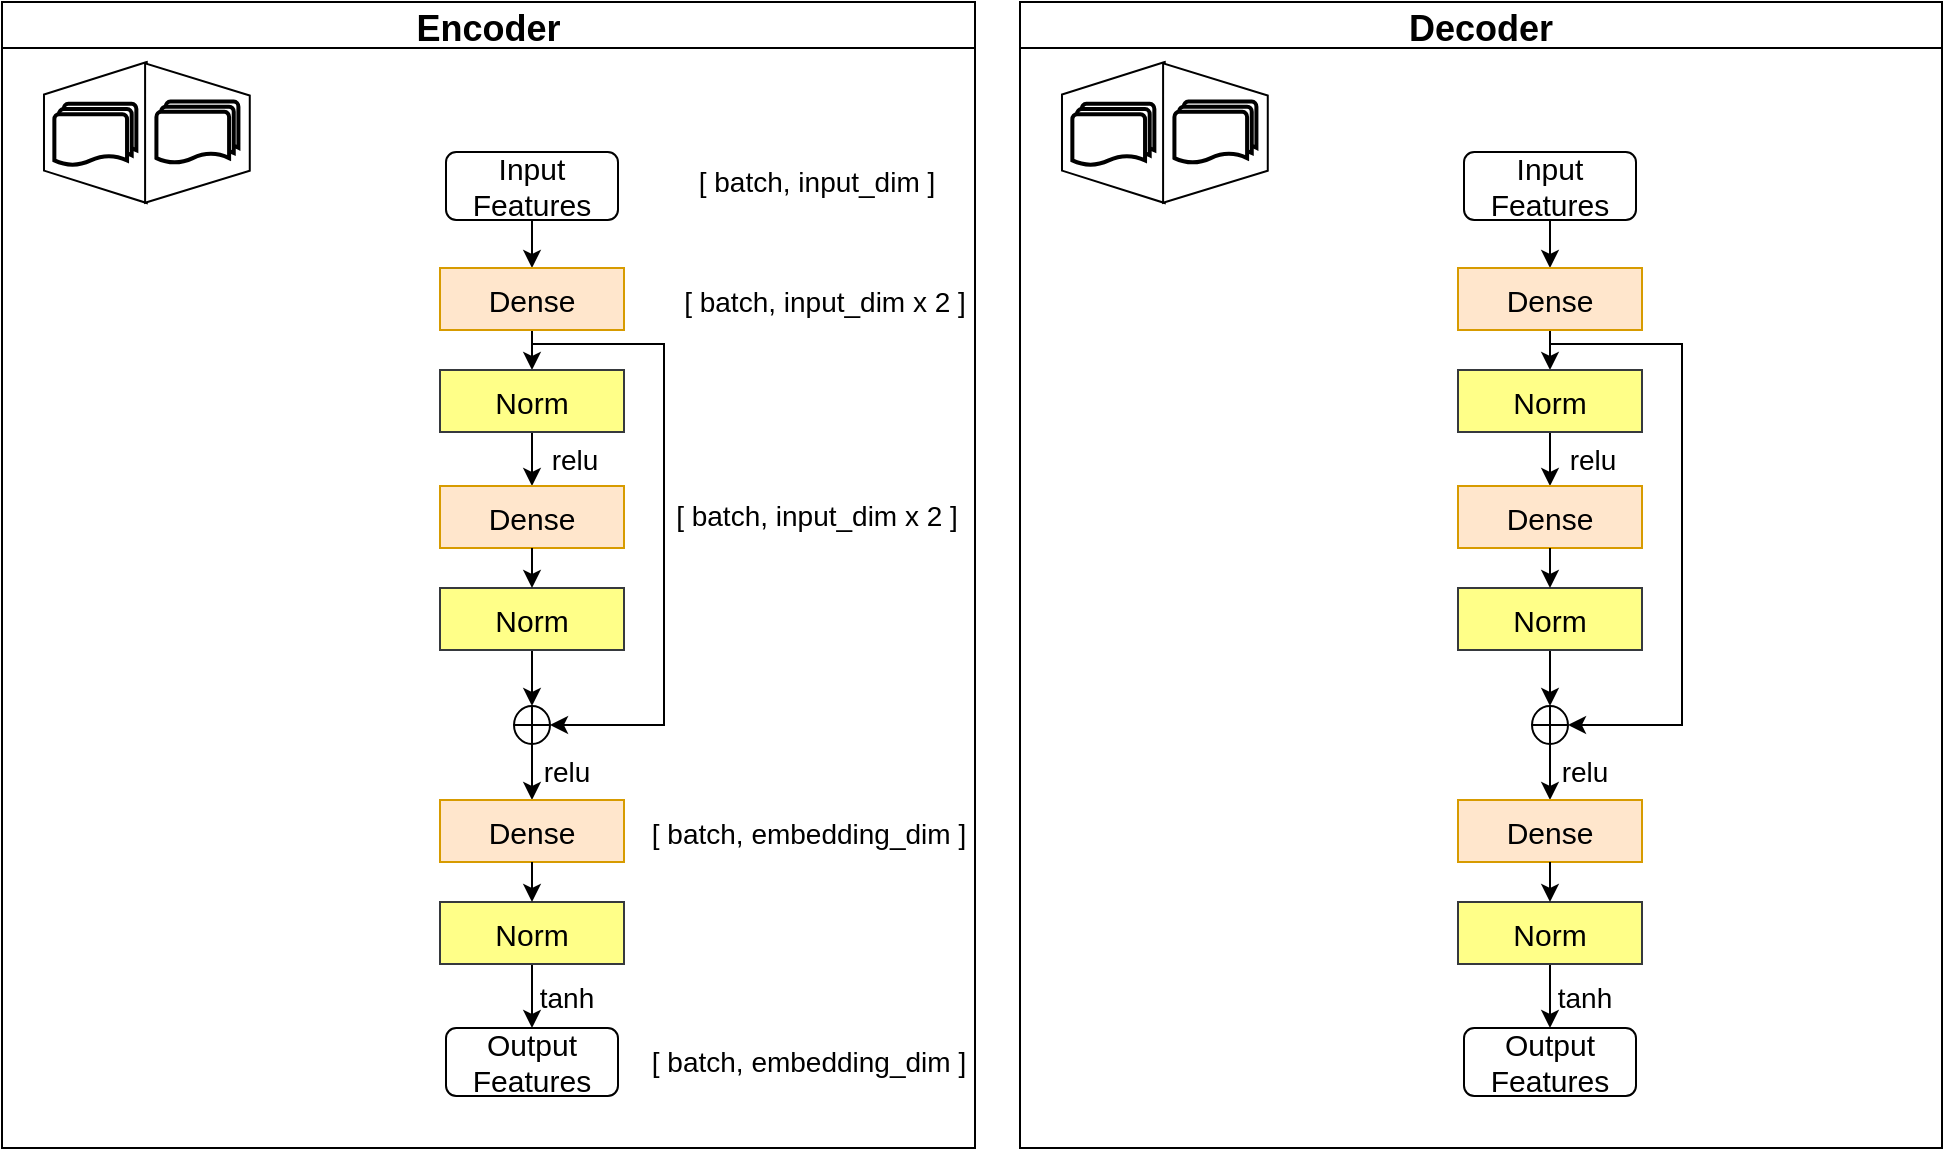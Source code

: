 <mxfile version="20.0.4" type="github">
  <diagram id="Tw_fr7Q_Ql_QtxzpFWh8" name="Page-1">
    <mxGraphModel dx="1877" dy="431" grid="0" gridSize="10" guides="1" tooltips="1" connect="1" arrows="1" fold="1" page="0" pageScale="1" pageWidth="827" pageHeight="1169" math="0" shadow="0">
      <root>
        <mxCell id="0" />
        <mxCell id="1" parent="0" />
        <mxCell id="7VgIrMxXWwSLGJKAU25n-1" value="Encoder" style="swimlane;fontSize=18;" parent="1" vertex="1">
          <mxGeometry x="-45" y="556" width="486.5" height="573" as="geometry" />
        </mxCell>
        <mxCell id="7VgIrMxXWwSLGJKAU25n-96" value="" style="group" parent="7VgIrMxXWwSLGJKAU25n-1" vertex="1" connectable="0">
          <mxGeometry x="20.995" y="29.995" width="102.89" height="70.53" as="geometry" />
        </mxCell>
        <mxCell id="7VgIrMxXWwSLGJKAU25n-92" value="" style="verticalLabelPosition=middle;verticalAlign=middle;html=1;shape=trapezoid;perimeter=trapezoidPerimeter;whiteSpace=wrap;size=0.23;arcSize=10;flipV=1;labelPosition=center;align=center;rotation=90;fontSize=15;" parent="7VgIrMxXWwSLGJKAU25n-96" vertex="1">
          <mxGeometry x="-9.575" y="9.575" width="70.53" height="51.38" as="geometry" />
        </mxCell>
        <mxCell id="7VgIrMxXWwSLGJKAU25n-93" value="" style="strokeWidth=2;html=1;shape=mxgraph.flowchart.multi-document;whiteSpace=wrap;fontSize=15;" parent="7VgIrMxXWwSLGJKAU25n-96" vertex="1">
          <mxGeometry x="5.185" y="20.935" width="41" height="31" as="geometry" />
        </mxCell>
        <mxCell id="7VgIrMxXWwSLGJKAU25n-94" value="" style="verticalLabelPosition=middle;verticalAlign=middle;html=1;shape=trapezoid;perimeter=trapezoidPerimeter;whiteSpace=wrap;size=0.23;arcSize=10;flipV=1;labelPosition=center;align=center;rotation=-90;fontSize=15;" parent="7VgIrMxXWwSLGJKAU25n-96" vertex="1">
          <mxGeometry x="41.855" y="9.38" width="69.73" height="52.34" as="geometry" />
        </mxCell>
        <mxCell id="7VgIrMxXWwSLGJKAU25n-95" value="" style="strokeWidth=2;html=1;shape=mxgraph.flowchart.multi-document;whiteSpace=wrap;fontSize=15;" parent="7VgIrMxXWwSLGJKAU25n-96" vertex="1">
          <mxGeometry x="56.215" y="19.765" width="41" height="31" as="geometry" />
        </mxCell>
        <mxCell id="7VgIrMxXWwSLGJKAU25n-99" style="edgeStyle=orthogonalEdgeStyle;rounded=0;orthogonalLoop=1;jettySize=auto;html=1;exitX=0.5;exitY=1;exitDx=0;exitDy=0;entryX=0.5;entryY=0;entryDx=0;entryDy=0;fontSize=15;" parent="7VgIrMxXWwSLGJKAU25n-1" source="7VgIrMxXWwSLGJKAU25n-97" target="7VgIrMxXWwSLGJKAU25n-98" edge="1">
          <mxGeometry relative="1" as="geometry" />
        </mxCell>
        <mxCell id="7VgIrMxXWwSLGJKAU25n-97" value="&lt;font style=&quot;font-size: 15px;&quot;&gt;Input&lt;br&gt;Features&lt;/font&gt;" style="rounded=1;whiteSpace=wrap;html=1;" parent="7VgIrMxXWwSLGJKAU25n-1" vertex="1">
          <mxGeometry x="222" y="75" width="86" height="34" as="geometry" />
        </mxCell>
        <mxCell id="7VgIrMxXWwSLGJKAU25n-101" style="edgeStyle=orthogonalEdgeStyle;rounded=0;orthogonalLoop=1;jettySize=auto;html=1;exitX=0.5;exitY=1;exitDx=0;exitDy=0;entryX=0.5;entryY=0;entryDx=0;entryDy=0;fontSize=15;" parent="7VgIrMxXWwSLGJKAU25n-1" source="7VgIrMxXWwSLGJKAU25n-98" target="7VgIrMxXWwSLGJKAU25n-100" edge="1">
          <mxGeometry relative="1" as="geometry" />
        </mxCell>
        <mxCell id="BZtDcLYwUkccwT5Jb_dC-15" style="edgeStyle=orthogonalEdgeStyle;rounded=0;orthogonalLoop=1;jettySize=auto;html=1;exitX=0.5;exitY=1;exitDx=0;exitDy=0;entryX=1;entryY=0.5;entryDx=0;entryDy=0;" parent="7VgIrMxXWwSLGJKAU25n-1" source="7VgIrMxXWwSLGJKAU25n-98" target="BZtDcLYwUkccwT5Jb_dC-7" edge="1">
          <mxGeometry relative="1" as="geometry">
            <Array as="points">
              <mxPoint x="265" y="171" />
              <mxPoint x="331" y="171" />
              <mxPoint x="331" y="362" />
            </Array>
          </mxGeometry>
        </mxCell>
        <mxCell id="7VgIrMxXWwSLGJKAU25n-98" value="Dense" style="rounded=0;whiteSpace=wrap;html=1;fontSize=15;fillColor=#ffe6cc;strokeColor=#d79b00;" parent="7VgIrMxXWwSLGJKAU25n-1" vertex="1">
          <mxGeometry x="219" y="133" width="92" height="31" as="geometry" />
        </mxCell>
        <mxCell id="BZtDcLYwUkccwT5Jb_dC-5" style="edgeStyle=orthogonalEdgeStyle;rounded=0;orthogonalLoop=1;jettySize=auto;html=1;exitX=0.5;exitY=1;exitDx=0;exitDy=0;entryX=0.5;entryY=0;entryDx=0;entryDy=0;" parent="7VgIrMxXWwSLGJKAU25n-1" source="7VgIrMxXWwSLGJKAU25n-100" target="BZtDcLYwUkccwT5Jb_dC-3" edge="1">
          <mxGeometry relative="1" as="geometry" />
        </mxCell>
        <mxCell id="7VgIrMxXWwSLGJKAU25n-100" value="Norm" style="rounded=0;whiteSpace=wrap;html=1;fontSize=15;fillColor=#ffff88;strokeColor=#36393d;" parent="7VgIrMxXWwSLGJKAU25n-1" vertex="1">
          <mxGeometry x="219" y="184" width="92" height="31" as="geometry" />
        </mxCell>
        <mxCell id="BZtDcLYwUkccwT5Jb_dC-3" value="Dense" style="rounded=0;whiteSpace=wrap;html=1;fontSize=15;fillColor=#ffe6cc;strokeColor=#d79b00;" parent="7VgIrMxXWwSLGJKAU25n-1" vertex="1">
          <mxGeometry x="219" y="242" width="92" height="31" as="geometry" />
        </mxCell>
        <mxCell id="BZtDcLYwUkccwT5Jb_dC-8" style="edgeStyle=orthogonalEdgeStyle;rounded=0;orthogonalLoop=1;jettySize=auto;html=1;exitX=0.5;exitY=1;exitDx=0;exitDy=0;entryX=0.5;entryY=0;entryDx=0;entryDy=0;" parent="7VgIrMxXWwSLGJKAU25n-1" source="BZtDcLYwUkccwT5Jb_dC-4" target="BZtDcLYwUkccwT5Jb_dC-7" edge="1">
          <mxGeometry relative="1" as="geometry" />
        </mxCell>
        <mxCell id="BZtDcLYwUkccwT5Jb_dC-4" value="Norm" style="rounded=0;whiteSpace=wrap;html=1;fontSize=15;fillColor=#ffff88;strokeColor=#36393d;" parent="7VgIrMxXWwSLGJKAU25n-1" vertex="1">
          <mxGeometry x="219" y="293" width="92" height="31" as="geometry" />
        </mxCell>
        <mxCell id="BZtDcLYwUkccwT5Jb_dC-2" style="edgeStyle=orthogonalEdgeStyle;rounded=0;orthogonalLoop=1;jettySize=auto;html=1;exitX=0.5;exitY=1;exitDx=0;exitDy=0;entryX=0.5;entryY=0;entryDx=0;entryDy=0;fontSize=15;" parent="7VgIrMxXWwSLGJKAU25n-1" source="BZtDcLYwUkccwT5Jb_dC-3" target="BZtDcLYwUkccwT5Jb_dC-4" edge="1">
          <mxGeometry relative="1" as="geometry" />
        </mxCell>
        <mxCell id="BZtDcLYwUkccwT5Jb_dC-6" value="&lt;font style=&quot;font-size: 14px;&quot;&gt;relu&lt;/font&gt;" style="text;html=1;align=center;verticalAlign=middle;resizable=0;points=[];autosize=1;strokeColor=none;fillColor=none;" parent="7VgIrMxXWwSLGJKAU25n-1" vertex="1">
          <mxGeometry x="265" y="214" width="41" height="29" as="geometry" />
        </mxCell>
        <mxCell id="BZtDcLYwUkccwT5Jb_dC-13" style="edgeStyle=orthogonalEdgeStyle;rounded=0;orthogonalLoop=1;jettySize=auto;html=1;exitX=0.5;exitY=1;exitDx=0;exitDy=0;" parent="7VgIrMxXWwSLGJKAU25n-1" source="BZtDcLYwUkccwT5Jb_dC-7" target="BZtDcLYwUkccwT5Jb_dC-11" edge="1">
          <mxGeometry relative="1" as="geometry" />
        </mxCell>
        <mxCell id="BZtDcLYwUkccwT5Jb_dC-7" value="" style="shape=orEllipse;perimeter=ellipsePerimeter;whiteSpace=wrap;html=1;backgroundOutline=1;" parent="7VgIrMxXWwSLGJKAU25n-1" vertex="1">
          <mxGeometry x="256" y="352" width="18" height="19" as="geometry" />
        </mxCell>
        <mxCell id="BZtDcLYwUkccwT5Jb_dC-11" value="Dense" style="rounded=0;whiteSpace=wrap;html=1;fontSize=15;fillColor=#ffe6cc;strokeColor=#d79b00;" parent="7VgIrMxXWwSLGJKAU25n-1" vertex="1">
          <mxGeometry x="219" y="399" width="92" height="31" as="geometry" />
        </mxCell>
        <mxCell id="ONMY-ekj6MB2KkMMOICS-2" style="edgeStyle=orthogonalEdgeStyle;rounded=0;orthogonalLoop=1;jettySize=auto;html=1;exitX=0.5;exitY=1;exitDx=0;exitDy=0;entryX=0.5;entryY=0;entryDx=0;entryDy=0;" edge="1" parent="7VgIrMxXWwSLGJKAU25n-1" source="BZtDcLYwUkccwT5Jb_dC-12" target="ONMY-ekj6MB2KkMMOICS-1">
          <mxGeometry relative="1" as="geometry" />
        </mxCell>
        <mxCell id="BZtDcLYwUkccwT5Jb_dC-12" value="Norm" style="rounded=0;whiteSpace=wrap;html=1;fontSize=15;fillColor=#ffff88;strokeColor=#36393d;" parent="7VgIrMxXWwSLGJKAU25n-1" vertex="1">
          <mxGeometry x="219" y="450" width="92" height="31" as="geometry" />
        </mxCell>
        <mxCell id="BZtDcLYwUkccwT5Jb_dC-10" style="edgeStyle=orthogonalEdgeStyle;rounded=0;orthogonalLoop=1;jettySize=auto;html=1;exitX=0.5;exitY=1;exitDx=0;exitDy=0;entryX=0.5;entryY=0;entryDx=0;entryDy=0;fontSize=15;" parent="7VgIrMxXWwSLGJKAU25n-1" source="BZtDcLYwUkccwT5Jb_dC-11" target="BZtDcLYwUkccwT5Jb_dC-12" edge="1">
          <mxGeometry relative="1" as="geometry" />
        </mxCell>
        <mxCell id="BZtDcLYwUkccwT5Jb_dC-14" value="&lt;font style=&quot;font-size: 14px;&quot;&gt;relu&lt;/font&gt;" style="text;html=1;align=center;verticalAlign=middle;resizable=0;points=[];autosize=1;strokeColor=none;fillColor=none;" parent="7VgIrMxXWwSLGJKAU25n-1" vertex="1">
          <mxGeometry x="261" y="370" width="41" height="29" as="geometry" />
        </mxCell>
        <mxCell id="ONMY-ekj6MB2KkMMOICS-1" value="&lt;font style=&quot;font-size: 15px;&quot;&gt;Output&lt;br&gt;Features&lt;/font&gt;" style="rounded=1;whiteSpace=wrap;html=1;" vertex="1" parent="7VgIrMxXWwSLGJKAU25n-1">
          <mxGeometry x="222" y="513" width="86" height="34" as="geometry" />
        </mxCell>
        <mxCell id="ONMY-ekj6MB2KkMMOICS-3" value="&lt;font style=&quot;font-size: 14px;&quot;&gt;tanh&lt;/font&gt;" style="text;html=1;align=center;verticalAlign=middle;resizable=0;points=[];autosize=1;strokeColor=none;fillColor=none;" vertex="1" parent="7VgIrMxXWwSLGJKAU25n-1">
          <mxGeometry x="259" y="483" width="45" height="29" as="geometry" />
        </mxCell>
        <mxCell id="ONMY-ekj6MB2KkMMOICS-38" value="[ batch, input_dim ]" style="text;html=1;align=center;verticalAlign=middle;resizable=0;points=[];autosize=1;strokeColor=none;fillColor=none;fontSize=14;" vertex="1" parent="7VgIrMxXWwSLGJKAU25n-1">
          <mxGeometry x="339" y="75" width="136" height="29" as="geometry" />
        </mxCell>
        <mxCell id="ONMY-ekj6MB2KkMMOICS-39" value="[ batch, input_dim&amp;nbsp;x 2 ]" style="text;html=1;align=center;verticalAlign=middle;resizable=0;points=[];autosize=1;strokeColor=none;fillColor=none;fontSize=14;" vertex="1" parent="7VgIrMxXWwSLGJKAU25n-1">
          <mxGeometry x="331" y="135" width="159" height="29" as="geometry" />
        </mxCell>
        <mxCell id="ONMY-ekj6MB2KkMMOICS-40" value="[ batch, input_dim&amp;nbsp;x 2 ]" style="text;html=1;align=center;verticalAlign=middle;resizable=0;points=[];autosize=1;strokeColor=none;fillColor=none;fontSize=14;" vertex="1" parent="7VgIrMxXWwSLGJKAU25n-1">
          <mxGeometry x="327.5" y="242" width="159" height="29" as="geometry" />
        </mxCell>
        <mxCell id="ONMY-ekj6MB2KkMMOICS-41" value="[ batch, embedding_dim ]" style="text;html=1;align=center;verticalAlign=middle;resizable=0;points=[];autosize=1;strokeColor=none;fillColor=none;fontSize=14;" vertex="1" parent="7VgIrMxXWwSLGJKAU25n-1">
          <mxGeometry x="315" y="401" width="175" height="29" as="geometry" />
        </mxCell>
        <mxCell id="ONMY-ekj6MB2KkMMOICS-44" value="[ batch, embedding_dim ]" style="text;html=1;align=center;verticalAlign=middle;resizable=0;points=[];autosize=1;strokeColor=none;fillColor=none;fontSize=14;" vertex="1" parent="7VgIrMxXWwSLGJKAU25n-1">
          <mxGeometry x="315" y="515.5" width="175" height="29" as="geometry" />
        </mxCell>
        <mxCell id="ONMY-ekj6MB2KkMMOICS-10" value="Decoder" style="swimlane;fontSize=18;" vertex="1" parent="1">
          <mxGeometry x="464" y="556" width="461" height="573" as="geometry" />
        </mxCell>
        <mxCell id="ONMY-ekj6MB2KkMMOICS-11" value="" style="group" vertex="1" connectable="0" parent="ONMY-ekj6MB2KkMMOICS-10">
          <mxGeometry x="20.995" y="29.995" width="102.89" height="70.53" as="geometry" />
        </mxCell>
        <mxCell id="ONMY-ekj6MB2KkMMOICS-12" value="" style="verticalLabelPosition=middle;verticalAlign=middle;html=1;shape=trapezoid;perimeter=trapezoidPerimeter;whiteSpace=wrap;size=0.23;arcSize=10;flipV=1;labelPosition=center;align=center;rotation=90;fontSize=15;" vertex="1" parent="ONMY-ekj6MB2KkMMOICS-11">
          <mxGeometry x="-9.575" y="9.575" width="70.53" height="51.38" as="geometry" />
        </mxCell>
        <mxCell id="ONMY-ekj6MB2KkMMOICS-13" value="" style="strokeWidth=2;html=1;shape=mxgraph.flowchart.multi-document;whiteSpace=wrap;fontSize=15;" vertex="1" parent="ONMY-ekj6MB2KkMMOICS-11">
          <mxGeometry x="5.185" y="20.935" width="41" height="31" as="geometry" />
        </mxCell>
        <mxCell id="ONMY-ekj6MB2KkMMOICS-14" value="" style="verticalLabelPosition=middle;verticalAlign=middle;html=1;shape=trapezoid;perimeter=trapezoidPerimeter;whiteSpace=wrap;size=0.23;arcSize=10;flipV=1;labelPosition=center;align=center;rotation=-90;fontSize=15;" vertex="1" parent="ONMY-ekj6MB2KkMMOICS-11">
          <mxGeometry x="41.855" y="9.38" width="69.73" height="52.34" as="geometry" />
        </mxCell>
        <mxCell id="ONMY-ekj6MB2KkMMOICS-15" value="" style="strokeWidth=2;html=1;shape=mxgraph.flowchart.multi-document;whiteSpace=wrap;fontSize=15;" vertex="1" parent="ONMY-ekj6MB2KkMMOICS-11">
          <mxGeometry x="56.215" y="19.765" width="41" height="31" as="geometry" />
        </mxCell>
        <mxCell id="ONMY-ekj6MB2KkMMOICS-16" style="edgeStyle=orthogonalEdgeStyle;rounded=0;orthogonalLoop=1;jettySize=auto;html=1;exitX=0.5;exitY=1;exitDx=0;exitDy=0;entryX=0.5;entryY=0;entryDx=0;entryDy=0;fontSize=15;" edge="1" parent="ONMY-ekj6MB2KkMMOICS-10" source="ONMY-ekj6MB2KkMMOICS-17" target="ONMY-ekj6MB2KkMMOICS-20">
          <mxGeometry relative="1" as="geometry" />
        </mxCell>
        <mxCell id="ONMY-ekj6MB2KkMMOICS-17" value="&lt;font style=&quot;font-size: 15px;&quot;&gt;Input&lt;br&gt;Features&lt;/font&gt;" style="rounded=1;whiteSpace=wrap;html=1;" vertex="1" parent="ONMY-ekj6MB2KkMMOICS-10">
          <mxGeometry x="222" y="75" width="86" height="34" as="geometry" />
        </mxCell>
        <mxCell id="ONMY-ekj6MB2KkMMOICS-18" style="edgeStyle=orthogonalEdgeStyle;rounded=0;orthogonalLoop=1;jettySize=auto;html=1;exitX=0.5;exitY=1;exitDx=0;exitDy=0;entryX=0.5;entryY=0;entryDx=0;entryDy=0;fontSize=15;" edge="1" parent="ONMY-ekj6MB2KkMMOICS-10" source="ONMY-ekj6MB2KkMMOICS-20" target="ONMY-ekj6MB2KkMMOICS-22">
          <mxGeometry relative="1" as="geometry" />
        </mxCell>
        <mxCell id="ONMY-ekj6MB2KkMMOICS-19" style="edgeStyle=orthogonalEdgeStyle;rounded=0;orthogonalLoop=1;jettySize=auto;html=1;exitX=0.5;exitY=1;exitDx=0;exitDy=0;entryX=1;entryY=0.5;entryDx=0;entryDy=0;" edge="1" parent="ONMY-ekj6MB2KkMMOICS-10" source="ONMY-ekj6MB2KkMMOICS-20" target="ONMY-ekj6MB2KkMMOICS-29">
          <mxGeometry relative="1" as="geometry">
            <Array as="points">
              <mxPoint x="265" y="171" />
              <mxPoint x="331" y="171" />
              <mxPoint x="331" y="362" />
            </Array>
          </mxGeometry>
        </mxCell>
        <mxCell id="ONMY-ekj6MB2KkMMOICS-20" value="Dense" style="rounded=0;whiteSpace=wrap;html=1;fontSize=15;fillColor=#ffe6cc;strokeColor=#d79b00;" vertex="1" parent="ONMY-ekj6MB2KkMMOICS-10">
          <mxGeometry x="219" y="133" width="92" height="31" as="geometry" />
        </mxCell>
        <mxCell id="ONMY-ekj6MB2KkMMOICS-21" style="edgeStyle=orthogonalEdgeStyle;rounded=0;orthogonalLoop=1;jettySize=auto;html=1;exitX=0.5;exitY=1;exitDx=0;exitDy=0;entryX=0.5;entryY=0;entryDx=0;entryDy=0;" edge="1" parent="ONMY-ekj6MB2KkMMOICS-10" source="ONMY-ekj6MB2KkMMOICS-22" target="ONMY-ekj6MB2KkMMOICS-23">
          <mxGeometry relative="1" as="geometry" />
        </mxCell>
        <mxCell id="ONMY-ekj6MB2KkMMOICS-22" value="Norm" style="rounded=0;whiteSpace=wrap;html=1;fontSize=15;fillColor=#ffff88;strokeColor=#36393d;" vertex="1" parent="ONMY-ekj6MB2KkMMOICS-10">
          <mxGeometry x="219" y="184" width="92" height="31" as="geometry" />
        </mxCell>
        <mxCell id="ONMY-ekj6MB2KkMMOICS-23" value="Dense" style="rounded=0;whiteSpace=wrap;html=1;fontSize=15;fillColor=#ffe6cc;strokeColor=#d79b00;" vertex="1" parent="ONMY-ekj6MB2KkMMOICS-10">
          <mxGeometry x="219" y="242" width="92" height="31" as="geometry" />
        </mxCell>
        <mxCell id="ONMY-ekj6MB2KkMMOICS-24" style="edgeStyle=orthogonalEdgeStyle;rounded=0;orthogonalLoop=1;jettySize=auto;html=1;exitX=0.5;exitY=1;exitDx=0;exitDy=0;entryX=0.5;entryY=0;entryDx=0;entryDy=0;" edge="1" parent="ONMY-ekj6MB2KkMMOICS-10" source="ONMY-ekj6MB2KkMMOICS-25" target="ONMY-ekj6MB2KkMMOICS-29">
          <mxGeometry relative="1" as="geometry" />
        </mxCell>
        <mxCell id="ONMY-ekj6MB2KkMMOICS-25" value="Norm" style="rounded=0;whiteSpace=wrap;html=1;fontSize=15;fillColor=#ffff88;strokeColor=#36393d;" vertex="1" parent="ONMY-ekj6MB2KkMMOICS-10">
          <mxGeometry x="219" y="293" width="92" height="31" as="geometry" />
        </mxCell>
        <mxCell id="ONMY-ekj6MB2KkMMOICS-26" style="edgeStyle=orthogonalEdgeStyle;rounded=0;orthogonalLoop=1;jettySize=auto;html=1;exitX=0.5;exitY=1;exitDx=0;exitDy=0;entryX=0.5;entryY=0;entryDx=0;entryDy=0;fontSize=15;" edge="1" parent="ONMY-ekj6MB2KkMMOICS-10" source="ONMY-ekj6MB2KkMMOICS-23" target="ONMY-ekj6MB2KkMMOICS-25">
          <mxGeometry relative="1" as="geometry" />
        </mxCell>
        <mxCell id="ONMY-ekj6MB2KkMMOICS-27" value="&lt;font style=&quot;font-size: 14px;&quot;&gt;relu&lt;/font&gt;" style="text;html=1;align=center;verticalAlign=middle;resizable=0;points=[];autosize=1;strokeColor=none;fillColor=none;" vertex="1" parent="ONMY-ekj6MB2KkMMOICS-10">
          <mxGeometry x="265" y="214" width="41" height="29" as="geometry" />
        </mxCell>
        <mxCell id="ONMY-ekj6MB2KkMMOICS-28" style="edgeStyle=orthogonalEdgeStyle;rounded=0;orthogonalLoop=1;jettySize=auto;html=1;exitX=0.5;exitY=1;exitDx=0;exitDy=0;" edge="1" parent="ONMY-ekj6MB2KkMMOICS-10" source="ONMY-ekj6MB2KkMMOICS-29" target="ONMY-ekj6MB2KkMMOICS-30">
          <mxGeometry relative="1" as="geometry" />
        </mxCell>
        <mxCell id="ONMY-ekj6MB2KkMMOICS-29" value="" style="shape=orEllipse;perimeter=ellipsePerimeter;whiteSpace=wrap;html=1;backgroundOutline=1;" vertex="1" parent="ONMY-ekj6MB2KkMMOICS-10">
          <mxGeometry x="256" y="352" width="18" height="19" as="geometry" />
        </mxCell>
        <mxCell id="ONMY-ekj6MB2KkMMOICS-30" value="Dense" style="rounded=0;whiteSpace=wrap;html=1;fontSize=15;fillColor=#ffe6cc;strokeColor=#d79b00;" vertex="1" parent="ONMY-ekj6MB2KkMMOICS-10">
          <mxGeometry x="219" y="399" width="92" height="31" as="geometry" />
        </mxCell>
        <mxCell id="ONMY-ekj6MB2KkMMOICS-31" style="edgeStyle=orthogonalEdgeStyle;rounded=0;orthogonalLoop=1;jettySize=auto;html=1;exitX=0.5;exitY=1;exitDx=0;exitDy=0;entryX=0.5;entryY=0;entryDx=0;entryDy=0;" edge="1" parent="ONMY-ekj6MB2KkMMOICS-10" source="ONMY-ekj6MB2KkMMOICS-32" target="ONMY-ekj6MB2KkMMOICS-35">
          <mxGeometry relative="1" as="geometry" />
        </mxCell>
        <mxCell id="ONMY-ekj6MB2KkMMOICS-32" value="Norm" style="rounded=0;whiteSpace=wrap;html=1;fontSize=15;fillColor=#ffff88;strokeColor=#36393d;" vertex="1" parent="ONMY-ekj6MB2KkMMOICS-10">
          <mxGeometry x="219" y="450" width="92" height="31" as="geometry" />
        </mxCell>
        <mxCell id="ONMY-ekj6MB2KkMMOICS-33" style="edgeStyle=orthogonalEdgeStyle;rounded=0;orthogonalLoop=1;jettySize=auto;html=1;exitX=0.5;exitY=1;exitDx=0;exitDy=0;entryX=0.5;entryY=0;entryDx=0;entryDy=0;fontSize=15;" edge="1" parent="ONMY-ekj6MB2KkMMOICS-10" source="ONMY-ekj6MB2KkMMOICS-30" target="ONMY-ekj6MB2KkMMOICS-32">
          <mxGeometry relative="1" as="geometry" />
        </mxCell>
        <mxCell id="ONMY-ekj6MB2KkMMOICS-34" value="&lt;font style=&quot;font-size: 14px;&quot;&gt;relu&lt;/font&gt;" style="text;html=1;align=center;verticalAlign=middle;resizable=0;points=[];autosize=1;strokeColor=none;fillColor=none;" vertex="1" parent="ONMY-ekj6MB2KkMMOICS-10">
          <mxGeometry x="261" y="370" width="41" height="29" as="geometry" />
        </mxCell>
        <mxCell id="ONMY-ekj6MB2KkMMOICS-35" value="&lt;font style=&quot;font-size: 15px;&quot;&gt;Output&lt;br&gt;Features&lt;/font&gt;" style="rounded=1;whiteSpace=wrap;html=1;" vertex="1" parent="ONMY-ekj6MB2KkMMOICS-10">
          <mxGeometry x="222" y="513" width="86" height="34" as="geometry" />
        </mxCell>
        <mxCell id="ONMY-ekj6MB2KkMMOICS-36" value="&lt;font style=&quot;font-size: 14px;&quot;&gt;tanh&lt;/font&gt;" style="text;html=1;align=center;verticalAlign=middle;resizable=0;points=[];autosize=1;strokeColor=none;fillColor=none;" vertex="1" parent="ONMY-ekj6MB2KkMMOICS-10">
          <mxGeometry x="259" y="483" width="45" height="29" as="geometry" />
        </mxCell>
      </root>
    </mxGraphModel>
  </diagram>
</mxfile>
